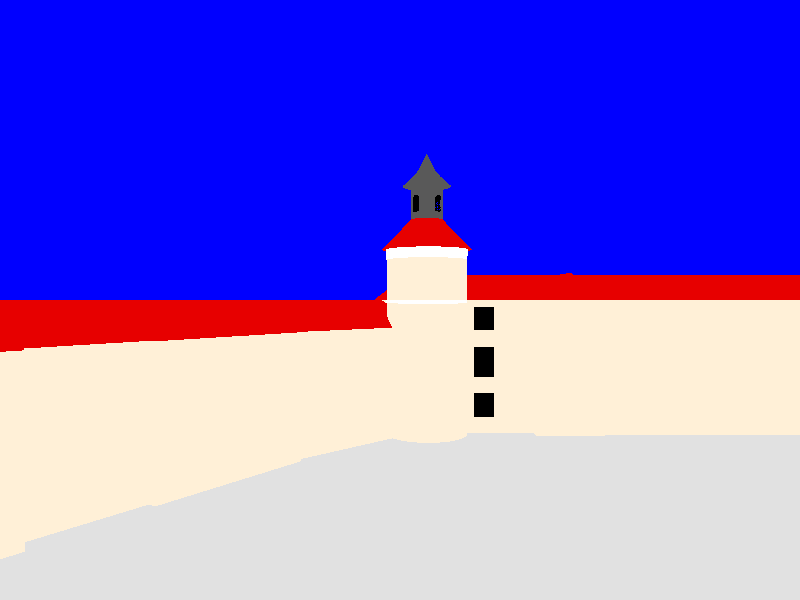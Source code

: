 #include "colors.inc"
#include "math.inc"

#declare cam = array[1]{
    camera {
        location <0,10,-50>
        look_at <0,10,0>
    }
}

global_settings { ambient_light <1,1,1> }

/*
    kamery
    0 - whatever
*/
camera {cam[0]}

//kolorki/tekstury
#declare c_wall = texture {pigment {rgb <1.000, 0.871, 0.678>}}
#declare c_wall_alt = texture {pigment {rgb <1, 1, 1>}}
#declare c_roof = texture {pigment {rgb <0.8, 0, 0>}}
#declare c_metal = texture {pigment {rgb <0.1, 0.1, 0.1>}}
#declare c_grass = texture {pigment {rgb <0.1, 0.1, 0.1>}}


sphere {<0,0,0>,10000 pigment {color Blue}}
light_source {
    <100,1250,-250>,
    White
}

plane {
    y, 0
    pigment {color Gray}
}

union {
    union {
        //random stuff behind
        box {
            <0,0,0>,<5,10,-5>
            texture {c_wall}
        }
        prism {
            conic_sweep
            0,1,5,
            <-2.5,-2.5>,<2.5,-2.5>,<2.5,2.5>,<-2.5,2.5>,<-2.5,-2.5>
            scale <1,2,1>
            rotate x*180 
            translate <2.5,12,-2.5>
            texture {c_roof} 
        }
        translate <-2,0,1>
    }
    union {
        //tower 
        cylinder {
            <0,0,0>, <0,9.75,0>, 3 
            texture {c_wall}
        }
        cylinder {
            <0,9.75,0>, <0,10,0>, 3.01 
            texture {c_wall_alt}
        }
        difference {
            cylinder {
                <0,10,0>, <0,13,0>, 3 
                texture {c_wall}
            }
        }
        cylinder {
            <0,13,0>, <0,13.25,0>, 3.03 
            texture {c_wall_alt}
        }
        cone {
            <0,13.25,0>, 3.03
            <0,14,0>, 3.08
            texture {c_wall_alt}
        }
        cone {
            <0,13.75,0>, 3.33
            <0,16,0>, 1.2
            texture {c_roof}
        }
        difference {
            cylinder {
                <0,16,0>,
                <0,18.5,0>, 1.2
                open
                texture {c_metal}
            }
            #for (i,1,4,1)
                box {
                    <-15,16.5,-0.33>,<15,17.4,0.33>
                    rotate y*90*i+y*45
                }
                cylinder {
                    <-15,17.4,0>,<15,17.45,0>,0.33
                    rotate y*90*i+y*45
                }    
            #end
        }
        cone {
            <0,18.5,0>, 1.8
            <0,19.25,0>, 1
            texture {c_metal}
        }
        cone {
            <0,19.25,0>, 1
            <0,19.75,0>, 0.6
            texture {c_metal}
        }
        cone {
            <0,19.75,0>, 0.6
            <0,21,0>, 0
            texture {c_metal}
        }
        translate <2,0,-5>
    }
    union {
        //important definitions
        #declare window_slots = union {
            box {
                <0,9.5,-4.5>,<1.5,7.75,-5>
            }
            box {
                <0,6.5,-4.5>,<1.5,4.25,-5>
            }
            box {
                <0,3,-4.5>,<1.5,1.25,-5>
            }
            
            //texture {c_wall_roof}
        }
        #declare window_fills = union {
            box {
                <0,9.5,-4.5>,<1.5,7.75,-4.75>
            }
            box {
                <0,6.5,-4.5>,<1.5,4.25,-4.75>
            }
            box {
                <0,3,-4.5>,<1.5,1.25,-4.75>
            }
            texture {c_wall_alt}
            //todo: fix dem fills because wtf
        }
        //x-aligned walls
        union {
            difference {
                union {
                    box {
                        <0,0,0>,<10,10,-5>
                        texture {c_wall}
                    }
                    prism {
                        0,10,4
                        <0,0>,<0,5>,<2,2.5>,<0,0>
                        texture {c_roof}
                        rotate z*90
                        rotate y*180
                        translate y*10
                    }
                }
                //wijndow slot prep
                object {
                    window_slots
                    translate x*5.5
                }
            }
            object {
                window_fills
                translate x*5.5
            }
        }
        union {
            box {
                <0,0,1>,<5,10,-6>
                texture {c_wall}
            }
            prism {
                0,25,4
                <0,1>,<0,5.5>,<2,2.75>,<0,-1>
                texture {c_roof}
                rotate z*90
                rotate y*180
                translate y*10
            }
            translate x*10
        }
        union {
            box {
                <0,0,1>,<15,10,-5.5>
                texture {c_wall}
            }
            prism {
                2.75,6,4
                <0,0>,<0,5>,<2,2.5>,<0,0>
                texture {c_roof}
                rotate z*90
                rotate y*270
                translate y*10
            }        
            translate x*15
        }
        union {
            box {
                <0,0,1>,<5,10,-6>
                texture {c_wall}
            }
            prism {
                2.75,6,4
                <0,0>,<0,5>,<2,2.5>,<0,0>
                texture {c_roof}
                rotate z*90
                rotate y*270
                translate y*10
                translate x*5
            }
            translate x*30
        }
    }
    union {
        //unaligned walls
        union {
            box {
                <0,0,0>,<15,8,5>
                texture {c_wall}
            }
            prism {
                0,-15,4
                <0,0>,<0,5>,<2,2.5>,<0,0>
                texture {c_roof}
                rotate z*90
                translate y*8
            }
            rotate y*135
            translate <0,0,0>
        }
        union {
            box {
                <0,0,0>,<10,8,5.5>
                texture {c_wall}
            }
            prism {
                0,-10,4
                <0,0>,<0,5.5>,<2,2.75>,<0,0>
                texture {c_roof}
                rotate z*90
                translate y*8
            }
            rotate y*125
            translate <15*cosd(-135),0,15*sind(-135)>
        }
        union {
            box {
                <0,0,0.5>,<6,8,5>
                texture {c_wall}
            }
            prism {
                0,-6,4
                <0,0.5>,<0,5>,<2,2.75>,<0,0>
                texture {c_roof}
                rotate z*90
                translate y*8
            }
            rotate y*125
            translate <15*cosd(-135)+10*cosd(-125),0,15*sind(-135)+10*sind(-125)>
        }
        union {                            
            box {
                <0,0,-0.5>,<8,8,6>
                texture {c_wall}
            }
            prism {
                0,-8,4
                <0,-0.5>,<0,6>,<2,2.75>,<0,0>
                texture {c_roof}
                rotate z*90
                translate y*8
            }
            rotate y*125
            translate <15*cosd(-135)+16*cosd(-125),0,15*sind(-135)+16*sind(-125)>
        }
        translate <0,0,1>
    }
}